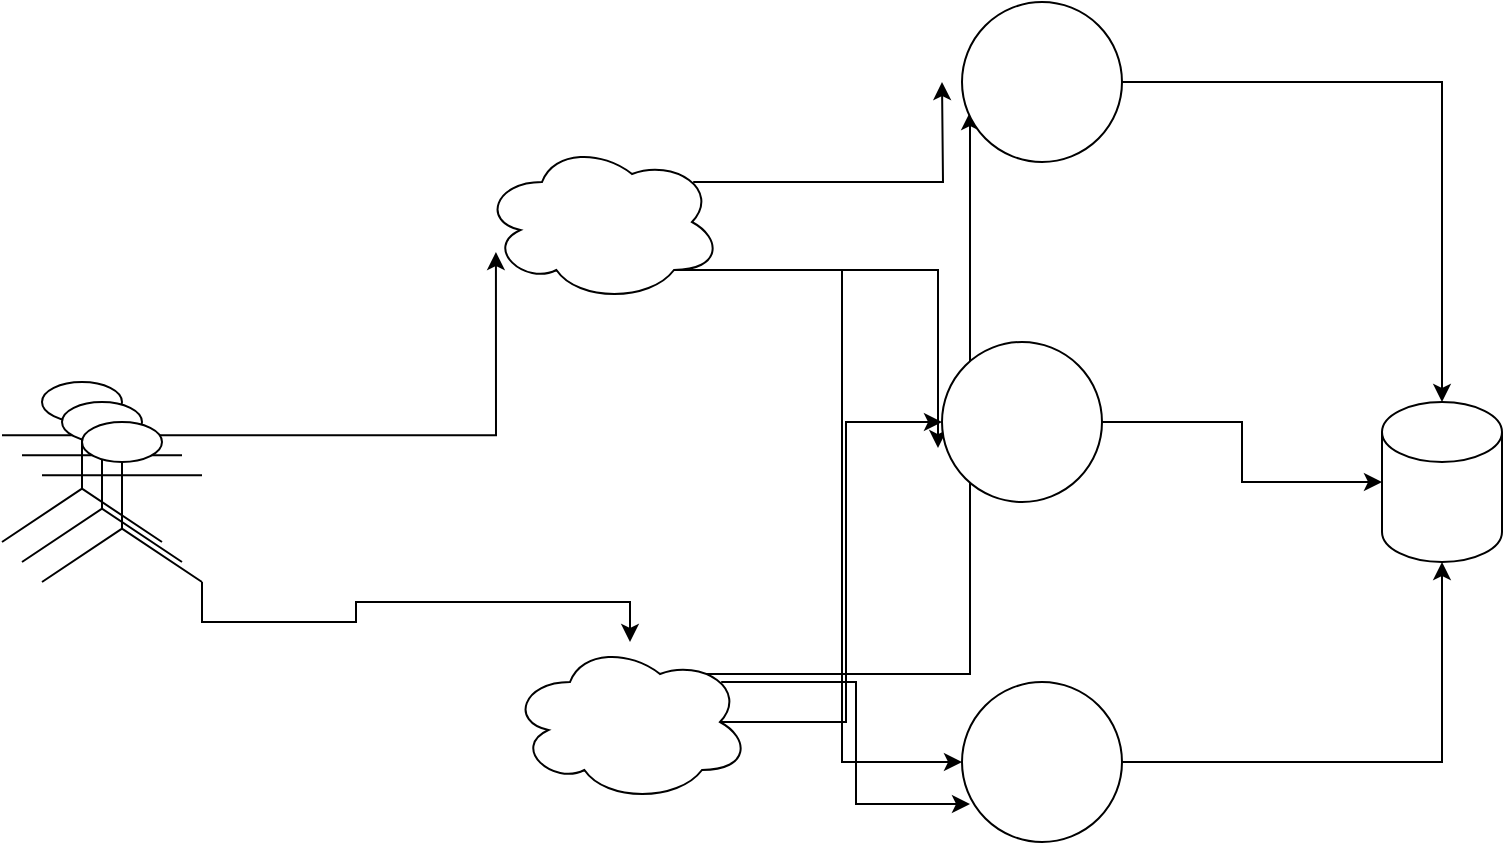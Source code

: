<mxfile version="14.6.13" type="device"><diagram id="JDdPZ0esjRYZJZDM-RaR" name="第 1 页"><mxGraphModel dx="946" dy="620" grid="1" gridSize="10" guides="1" tooltips="1" connect="1" arrows="1" fold="1" page="1" pageScale="1" pageWidth="827" pageHeight="1169" math="0" shadow="0"><root><mxCell id="0"/><mxCell id="1" parent="0"/><mxCell id="SvatI8dQbhWDGdXM8h9n-10" style="edgeStyle=orthogonalEdgeStyle;rounded=0;orthogonalLoop=1;jettySize=auto;html=1;exitX=1;exitY=0.333;exitDx=0;exitDy=0;exitPerimeter=0;entryX=0.058;entryY=0.688;entryDx=0;entryDy=0;entryPerimeter=0;" edge="1" parent="1" source="SvatI8dQbhWDGdXM8h9n-1" target="SvatI8dQbhWDGdXM8h9n-2"><mxGeometry relative="1" as="geometry"/></mxCell><mxCell id="SvatI8dQbhWDGdXM8h9n-1" value="" style="shape=umlActor;verticalLabelPosition=bottom;verticalAlign=top;html=1;outlineConnect=0;fontFamily=Helvetica;fontSize=12;fontColor=#000000;align=center;strokeColor=#000000;fillColor=#ffffff;" vertex="1" parent="1"><mxGeometry x="100" y="280" width="80" height="80" as="geometry"/></mxCell><mxCell id="SvatI8dQbhWDGdXM8h9n-12" style="edgeStyle=orthogonalEdgeStyle;rounded=0;orthogonalLoop=1;jettySize=auto;html=1;exitX=0.88;exitY=0.25;exitDx=0;exitDy=0;exitPerimeter=0;" edge="1" parent="1" source="SvatI8dQbhWDGdXM8h9n-2"><mxGeometry relative="1" as="geometry"><mxPoint x="570" y="130" as="targetPoint"/></mxGeometry></mxCell><mxCell id="SvatI8dQbhWDGdXM8h9n-13" style="edgeStyle=orthogonalEdgeStyle;rounded=0;orthogonalLoop=1;jettySize=auto;html=1;exitX=0.8;exitY=0.8;exitDx=0;exitDy=0;exitPerimeter=0;entryX=-0.025;entryY=0.663;entryDx=0;entryDy=0;entryPerimeter=0;" edge="1" parent="1" source="SvatI8dQbhWDGdXM8h9n-2" target="SvatI8dQbhWDGdXM8h9n-6"><mxGeometry relative="1" as="geometry"/></mxCell><mxCell id="SvatI8dQbhWDGdXM8h9n-14" style="edgeStyle=orthogonalEdgeStyle;rounded=0;orthogonalLoop=1;jettySize=auto;html=1;exitX=0.8;exitY=0.8;exitDx=0;exitDy=0;exitPerimeter=0;entryX=0;entryY=0.5;entryDx=0;entryDy=0;" edge="1" parent="1" source="SvatI8dQbhWDGdXM8h9n-2" target="SvatI8dQbhWDGdXM8h9n-7"><mxGeometry relative="1" as="geometry"><mxPoint x="570" y="480" as="targetPoint"/></mxGeometry></mxCell><mxCell id="SvatI8dQbhWDGdXM8h9n-2" value="" style="ellipse;shape=cloud;whiteSpace=wrap;html=1;" vertex="1" parent="1"><mxGeometry x="340" y="160" width="120" height="80" as="geometry"/></mxCell><mxCell id="SvatI8dQbhWDGdXM8h9n-18" style="edgeStyle=orthogonalEdgeStyle;rounded=0;orthogonalLoop=1;jettySize=auto;html=1;exitX=0.88;exitY=0.25;exitDx=0;exitDy=0;exitPerimeter=0;entryX=0.05;entryY=0.763;entryDx=0;entryDy=0;entryPerimeter=0;" edge="1" parent="1" source="SvatI8dQbhWDGdXM8h9n-3" target="SvatI8dQbhWDGdXM8h9n-7"><mxGeometry relative="1" as="geometry"/></mxCell><mxCell id="SvatI8dQbhWDGdXM8h9n-19" style="edgeStyle=orthogonalEdgeStyle;rounded=0;orthogonalLoop=1;jettySize=auto;html=1;exitX=0.875;exitY=0.5;exitDx=0;exitDy=0;exitPerimeter=0;entryX=0;entryY=0.5;entryDx=0;entryDy=0;" edge="1" parent="1" source="SvatI8dQbhWDGdXM8h9n-3" target="SvatI8dQbhWDGdXM8h9n-6"><mxGeometry relative="1" as="geometry"/></mxCell><mxCell id="SvatI8dQbhWDGdXM8h9n-20" style="edgeStyle=orthogonalEdgeStyle;rounded=0;orthogonalLoop=1;jettySize=auto;html=1;exitX=0.625;exitY=0.2;exitDx=0;exitDy=0;exitPerimeter=0;entryX=0.05;entryY=0.688;entryDx=0;entryDy=0;entryPerimeter=0;" edge="1" parent="1" source="SvatI8dQbhWDGdXM8h9n-3" target="SvatI8dQbhWDGdXM8h9n-4"><mxGeometry relative="1" as="geometry"><mxPoint x="490" y="210" as="targetPoint"/></mxGeometry></mxCell><mxCell id="SvatI8dQbhWDGdXM8h9n-3" value="" style="ellipse;shape=cloud;whiteSpace=wrap;html=1;" vertex="1" parent="1"><mxGeometry x="354" y="410" width="120" height="80" as="geometry"/></mxCell><mxCell id="SvatI8dQbhWDGdXM8h9n-15" style="edgeStyle=orthogonalEdgeStyle;rounded=0;orthogonalLoop=1;jettySize=auto;html=1;exitX=1;exitY=0.5;exitDx=0;exitDy=0;" edge="1" parent="1" source="SvatI8dQbhWDGdXM8h9n-4" target="SvatI8dQbhWDGdXM8h9n-5"><mxGeometry relative="1" as="geometry"/></mxCell><mxCell id="SvatI8dQbhWDGdXM8h9n-4" value="" style="ellipse;whiteSpace=wrap;html=1;aspect=fixed;" vertex="1" parent="1"><mxGeometry x="580" y="90" width="80" height="80" as="geometry"/></mxCell><mxCell id="SvatI8dQbhWDGdXM8h9n-5" value="" style="shape=cylinder3;whiteSpace=wrap;html=1;boundedLbl=1;backgroundOutline=1;size=15;" vertex="1" parent="1"><mxGeometry x="790" y="290" width="60" height="80" as="geometry"/></mxCell><mxCell id="SvatI8dQbhWDGdXM8h9n-16" style="edgeStyle=orthogonalEdgeStyle;rounded=0;orthogonalLoop=1;jettySize=auto;html=1;exitX=1;exitY=0.5;exitDx=0;exitDy=0;entryX=0;entryY=0.5;entryDx=0;entryDy=0;entryPerimeter=0;" edge="1" parent="1" source="SvatI8dQbhWDGdXM8h9n-6" target="SvatI8dQbhWDGdXM8h9n-5"><mxGeometry relative="1" as="geometry"/></mxCell><mxCell id="SvatI8dQbhWDGdXM8h9n-6" value="" style="ellipse;whiteSpace=wrap;html=1;aspect=fixed;" vertex="1" parent="1"><mxGeometry x="570" y="260" width="80" height="80" as="geometry"/></mxCell><mxCell id="SvatI8dQbhWDGdXM8h9n-17" style="edgeStyle=orthogonalEdgeStyle;rounded=0;orthogonalLoop=1;jettySize=auto;html=1;exitX=1;exitY=0.5;exitDx=0;exitDy=0;entryX=0.5;entryY=1;entryDx=0;entryDy=0;entryPerimeter=0;" edge="1" parent="1" source="SvatI8dQbhWDGdXM8h9n-7" target="SvatI8dQbhWDGdXM8h9n-5"><mxGeometry relative="1" as="geometry"/></mxCell><mxCell id="SvatI8dQbhWDGdXM8h9n-7" value="" style="ellipse;whiteSpace=wrap;html=1;aspect=fixed;" vertex="1" parent="1"><mxGeometry x="580" y="430" width="80" height="80" as="geometry"/></mxCell><mxCell id="SvatI8dQbhWDGdXM8h9n-8" value="" style="shape=umlActor;verticalLabelPosition=bottom;verticalAlign=top;html=1;outlineConnect=0;fontFamily=Helvetica;fontSize=12;fontColor=#000000;align=center;strokeColor=#000000;fillColor=#ffffff;" vertex="1" parent="1"><mxGeometry x="110" y="290" width="80" height="80" as="geometry"/></mxCell><mxCell id="SvatI8dQbhWDGdXM8h9n-11" style="edgeStyle=orthogonalEdgeStyle;rounded=0;orthogonalLoop=1;jettySize=auto;html=1;exitX=1;exitY=1;exitDx=0;exitDy=0;exitPerimeter=0;" edge="1" parent="1" source="SvatI8dQbhWDGdXM8h9n-9" target="SvatI8dQbhWDGdXM8h9n-3"><mxGeometry relative="1" as="geometry"/></mxCell><mxCell id="SvatI8dQbhWDGdXM8h9n-9" value="" style="shape=umlActor;verticalLabelPosition=bottom;verticalAlign=top;html=1;outlineConnect=0;fontFamily=Helvetica;fontSize=12;fontColor=#000000;align=center;strokeColor=#000000;fillColor=#ffffff;" vertex="1" parent="1"><mxGeometry x="120" y="300" width="80" height="80" as="geometry"/></mxCell></root></mxGraphModel></diagram></mxfile>
